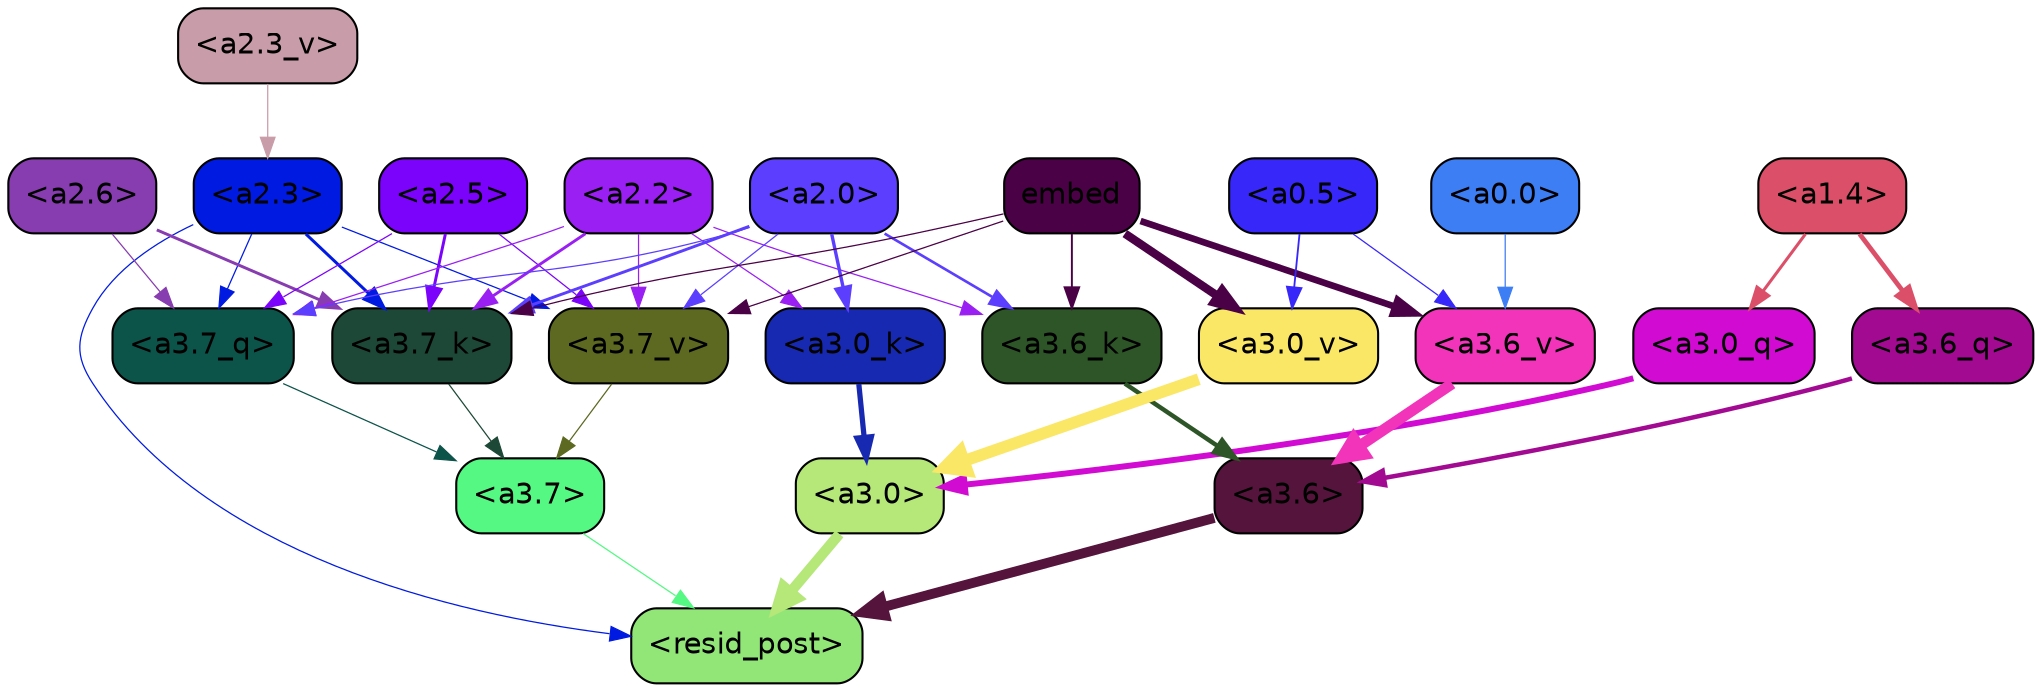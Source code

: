 strict digraph "" {
	graph [bgcolor=transparent,
		layout=dot,
		overlap=false,
		splines=true
	];
	"<a3.7>"	[color=black,
		fillcolor="#54f883",
		fontname=Helvetica,
		shape=box,
		style="filled, rounded"];
	"<resid_post>"	[color=black,
		fillcolor="#92e678",
		fontname=Helvetica,
		shape=box,
		style="filled, rounded"];
	"<a3.7>" -> "<resid_post>"	[color="#54f883",
		penwidth=0.6];
	"<a3.6>"	[color=black,
		fillcolor="#55143b",
		fontname=Helvetica,
		shape=box,
		style="filled, rounded"];
	"<a3.6>" -> "<resid_post>"	[color="#55143b",
		penwidth=4.749041676521301];
	"<a3.0>"	[color=black,
		fillcolor="#b5e779",
		fontname=Helvetica,
		shape=box,
		style="filled, rounded"];
	"<a3.0>" -> "<resid_post>"	[color="#b5e779",
		penwidth=5.004215121269226];
	"<a2.3>"	[color=black,
		fillcolor="#001ae2",
		fontname=Helvetica,
		shape=box,
		style="filled, rounded"];
	"<a2.3>" -> "<resid_post>"	[color="#001ae2",
		penwidth=0.6];
	"<a3.7_q>"	[color=black,
		fillcolor="#0c534a",
		fontname=Helvetica,
		shape=box,
		style="filled, rounded"];
	"<a2.3>" -> "<a3.7_q>"	[color="#001ae2",
		penwidth=0.6];
	"<a3.7_k>"	[color=black,
		fillcolor="#1d4837",
		fontname=Helvetica,
		shape=box,
		style="filled, rounded"];
	"<a2.3>" -> "<a3.7_k>"	[color="#001ae2",
		penwidth=1.4391854107379913];
	"<a3.7_v>"	[color=black,
		fillcolor="#5d6820",
		fontname=Helvetica,
		shape=box,
		style="filled, rounded"];
	"<a2.3>" -> "<a3.7_v>"	[color="#001ae2",
		penwidth=0.6];
	"<a3.7_q>" -> "<a3.7>"	[color="#0c534a",
		penwidth=0.6];
	"<a3.6_q>"	[color=black,
		fillcolor="#a30a92",
		fontname=Helvetica,
		shape=box,
		style="filled, rounded"];
	"<a3.6_q>" -> "<a3.6>"	[color="#a30a92",
		penwidth=2.160832464694977];
	"<a3.0_q>"	[color=black,
		fillcolor="#d20bd3",
		fontname=Helvetica,
		shape=box,
		style="filled, rounded"];
	"<a3.0_q>" -> "<a3.0>"	[color="#d20bd3",
		penwidth=2.870753765106201];
	"<a3.7_k>" -> "<a3.7>"	[color="#1d4837",
		penwidth=0.6];
	"<a3.6_k>"	[color=black,
		fillcolor="#2d5527",
		fontname=Helvetica,
		shape=box,
		style="filled, rounded"];
	"<a3.6_k>" -> "<a3.6>"	[color="#2d5527",
		penwidth=2.13908451795578];
	"<a3.0_k>"	[color=black,
		fillcolor="#1829b1",
		fontname=Helvetica,
		shape=box,
		style="filled, rounded"];
	"<a3.0_k>" -> "<a3.0>"	[color="#1829b1",
		penwidth=2.520303964614868];
	"<a3.7_v>" -> "<a3.7>"	[color="#5d6820",
		penwidth=0.6];
	"<a3.6_v>"	[color=black,
		fillcolor="#f234ba",
		fontname=Helvetica,
		shape=box,
		style="filled, rounded"];
	"<a3.6_v>" -> "<a3.6>"	[color="#f234ba",
		penwidth=5.297133803367615];
	"<a3.0_v>"	[color=black,
		fillcolor="#fae766",
		fontname=Helvetica,
		shape=box,
		style="filled, rounded"];
	"<a3.0_v>" -> "<a3.0>"	[color="#fae766",
		penwidth=5.680712580680847];
	"<a2.6>"	[color=black,
		fillcolor="#873cb0",
		fontname=Helvetica,
		shape=box,
		style="filled, rounded"];
	"<a2.6>" -> "<a3.7_q>"	[color="#873cb0",
		penwidth=0.6];
	"<a2.6>" -> "<a3.7_k>"	[color="#873cb0",
		penwidth=1.4180794060230255];
	"<a2.5>"	[color=black,
		fillcolor="#7c03fb",
		fontname=Helvetica,
		shape=box,
		style="filled, rounded"];
	"<a2.5>" -> "<a3.7_q>"	[color="#7c03fb",
		penwidth=0.6];
	"<a2.5>" -> "<a3.7_k>"	[color="#7c03fb",
		penwidth=1.4281435310840607];
	"<a2.5>" -> "<a3.7_v>"	[color="#7c03fb",
		penwidth=0.6];
	"<a2.2>"	[color=black,
		fillcolor="#9a1ff3",
		fontname=Helvetica,
		shape=box,
		style="filled, rounded"];
	"<a2.2>" -> "<a3.7_q>"	[color="#9a1ff3",
		penwidth=0.6];
	"<a2.2>" -> "<a3.7_k>"	[color="#9a1ff3",
		penwidth=1.3982512056827545];
	"<a2.2>" -> "<a3.6_k>"	[color="#9a1ff3",
		penwidth=0.6];
	"<a2.2>" -> "<a3.0_k>"	[color="#9a1ff3",
		penwidth=0.6];
	"<a2.2>" -> "<a3.7_v>"	[color="#9a1ff3",
		penwidth=0.6];
	"<a2.0>"	[color=black,
		fillcolor="#5c3efe",
		fontname=Helvetica,
		shape=box,
		style="filled, rounded"];
	"<a2.0>" -> "<a3.7_q>"	[color="#5c3efe",
		penwidth=0.6];
	"<a2.0>" -> "<a3.7_k>"	[color="#5c3efe",
		penwidth=1.404832512140274];
	"<a2.0>" -> "<a3.6_k>"	[color="#5c3efe",
		penwidth=1.2708758115768433];
	"<a2.0>" -> "<a3.0_k>"	[color="#5c3efe",
		penwidth=1.6207245588302612];
	"<a2.0>" -> "<a3.7_v>"	[color="#5c3efe",
		penwidth=0.6];
	"<a1.4>"	[color=black,
		fillcolor="#dc4f69",
		fontname=Helvetica,
		shape=box,
		style="filled, rounded"];
	"<a1.4>" -> "<a3.6_q>"	[color="#dc4f69",
		penwidth=2.289449453353882];
	"<a1.4>" -> "<a3.0_q>"	[color="#dc4f69",
		penwidth=1.4600623846054077];
	embed	[color=black,
		fillcolor="#4a0145",
		fontname=Helvetica,
		shape=box,
		style="filled, rounded"];
	embed -> "<a3.7_k>"	[color="#4a0145",
		penwidth=0.6];
	embed -> "<a3.6_k>"	[color="#4a0145",
		penwidth=0.9291638135910034];
	embed -> "<a3.7_v>"	[color="#4a0145",
		penwidth=0.6];
	embed -> "<a3.6_v>"	[color="#4a0145",
		penwidth=3.1808209121227264];
	embed -> "<a3.0_v>"	[color="#4a0145",
		penwidth=4.036660343408585];
	"<a0.5>"	[color=black,
		fillcolor="#3727f9",
		fontname=Helvetica,
		shape=box,
		style="filled, rounded"];
	"<a0.5>" -> "<a3.6_v>"	[color="#3727f9",
		penwidth=0.6];
	"<a0.5>" -> "<a3.0_v>"	[color="#3727f9",
		penwidth=0.8798569142818451];
	"<a0.0>"	[color=black,
		fillcolor="#3d7ef5",
		fontname=Helvetica,
		shape=box,
		style="filled, rounded"];
	"<a0.0>" -> "<a3.6_v>"	[color="#3d7ef5",
		penwidth=0.6];
	"<a2.3_v>"	[color=black,
		fillcolor="#c89da9",
		fontname=Helvetica,
		shape=box,
		style="filled, rounded"];
	"<a2.3_v>" -> "<a2.3>"	[color="#c89da9",
		penwidth=0.6];
}
